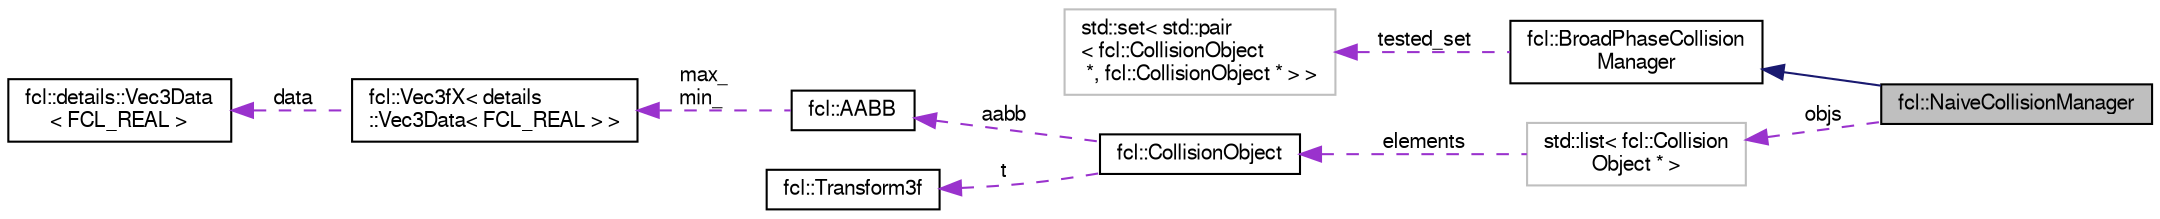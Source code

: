digraph "fcl::NaiveCollisionManager"
{
  edge [fontname="FreeSans",fontsize="10",labelfontname="FreeSans",labelfontsize="10"];
  node [fontname="FreeSans",fontsize="10",shape=record];
  rankdir="LR";
  Node1 [label="fcl::NaiveCollisionManager",height=0.2,width=0.4,color="black", fillcolor="grey75", style="filled" fontcolor="black"];
  Node2 -> Node1 [dir="back",color="midnightblue",fontsize="10",style="solid",fontname="FreeSans"];
  Node2 [label="fcl::BroadPhaseCollision\lManager",height=0.2,width=0.4,color="black", fillcolor="white", style="filled",URL="$a00006.html",tooltip="Base class for broad phase collision. It helps to accelerate the collision/distance between N objects..."];
  Node3 -> Node2 [dir="back",color="darkorchid3",fontsize="10",style="dashed",label=" tested_set" ,fontname="FreeSans"];
  Node3 [label="std::set\< std::pair\l\< fcl::CollisionObject\l *, fcl::CollisionObject * \> \>",height=0.2,width=0.4,color="grey75", fillcolor="white", style="filled"];
  Node4 -> Node1 [dir="back",color="darkorchid3",fontsize="10",style="dashed",label=" objs" ,fontname="FreeSans"];
  Node4 [label="std::list\< fcl::Collision\lObject * \>",height=0.2,width=0.4,color="grey75", fillcolor="white", style="filled"];
  Node5 -> Node4 [dir="back",color="darkorchid3",fontsize="10",style="dashed",label=" elements" ,fontname="FreeSans"];
  Node5 [label="fcl::CollisionObject",height=0.2,width=0.4,color="black", fillcolor="white", style="filled",URL="$a00029.html",tooltip="the object for collision or distance computation, contains the geometry and the transform information..."];
  Node6 -> Node5 [dir="back",color="darkorchid3",fontsize="10",style="dashed",label=" aabb" ,fontname="FreeSans"];
  Node6 [label="fcl::AABB",height=0.2,width=0.4,color="black", fillcolor="white", style="filled",URL="$a00003.html",tooltip="A class describing the AABB collision structure, which is a box in 3D space determined by two diagona..."];
  Node7 -> Node6 [dir="back",color="darkorchid3",fontsize="10",style="dashed",label=" max_\nmin_" ,fontname="FreeSans"];
  Node7 [label="fcl::Vec3fX\< details\l::Vec3Data\< FCL_REAL \> \>",height=0.2,width=0.4,color="black", fillcolor="white", style="filled",URL="$a00223.html"];
  Node8 -> Node7 [dir="back",color="darkorchid3",fontsize="10",style="dashed",label=" data" ,fontname="FreeSans"];
  Node8 [label="fcl::details::Vec3Data\l\< FCL_REAL \>",height=0.2,width=0.4,color="black", fillcolor="white", style="filled",URL="$a00222.html"];
  Node9 -> Node5 [dir="back",color="darkorchid3",fontsize="10",style="dashed",label=" t" ,fontname="FreeSans"];
  Node9 [label="fcl::Transform3f",height=0.2,width=0.4,color="black", fillcolor="white", style="filled",URL="$a00212.html",tooltip="Simple transform class used locally by InterpMotion. "];
}
